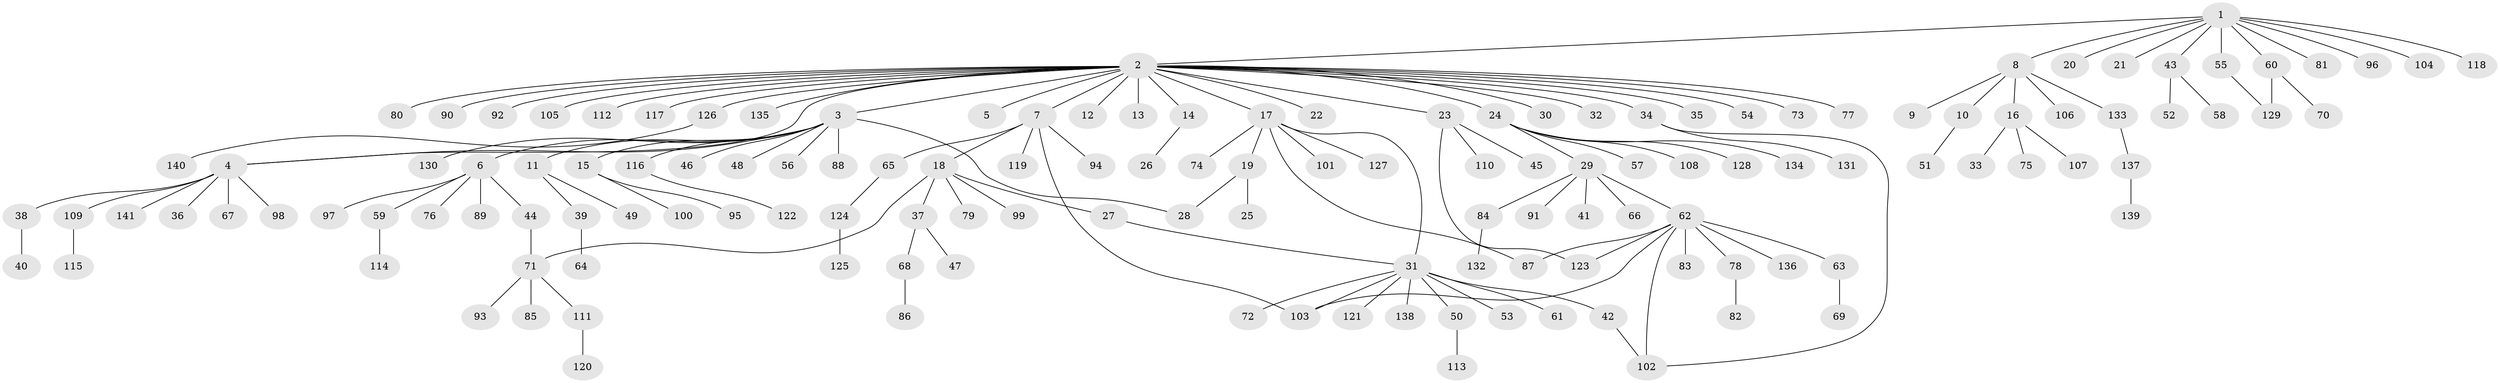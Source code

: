 // Generated by graph-tools (version 1.1) at 2025/11/02/27/25 16:11:09]
// undirected, 141 vertices, 151 edges
graph export_dot {
graph [start="1"]
  node [color=gray90,style=filled];
  1;
  2;
  3;
  4;
  5;
  6;
  7;
  8;
  9;
  10;
  11;
  12;
  13;
  14;
  15;
  16;
  17;
  18;
  19;
  20;
  21;
  22;
  23;
  24;
  25;
  26;
  27;
  28;
  29;
  30;
  31;
  32;
  33;
  34;
  35;
  36;
  37;
  38;
  39;
  40;
  41;
  42;
  43;
  44;
  45;
  46;
  47;
  48;
  49;
  50;
  51;
  52;
  53;
  54;
  55;
  56;
  57;
  58;
  59;
  60;
  61;
  62;
  63;
  64;
  65;
  66;
  67;
  68;
  69;
  70;
  71;
  72;
  73;
  74;
  75;
  76;
  77;
  78;
  79;
  80;
  81;
  82;
  83;
  84;
  85;
  86;
  87;
  88;
  89;
  90;
  91;
  92;
  93;
  94;
  95;
  96;
  97;
  98;
  99;
  100;
  101;
  102;
  103;
  104;
  105;
  106;
  107;
  108;
  109;
  110;
  111;
  112;
  113;
  114;
  115;
  116;
  117;
  118;
  119;
  120;
  121;
  122;
  123;
  124;
  125;
  126;
  127;
  128;
  129;
  130;
  131;
  132;
  133;
  134;
  135;
  136;
  137;
  138;
  139;
  140;
  141;
  1 -- 2;
  1 -- 8;
  1 -- 20;
  1 -- 21;
  1 -- 43;
  1 -- 55;
  1 -- 60;
  1 -- 81;
  1 -- 96;
  1 -- 104;
  1 -- 118;
  2 -- 3;
  2 -- 4;
  2 -- 5;
  2 -- 7;
  2 -- 12;
  2 -- 13;
  2 -- 14;
  2 -- 17;
  2 -- 22;
  2 -- 23;
  2 -- 24;
  2 -- 30;
  2 -- 32;
  2 -- 34;
  2 -- 35;
  2 -- 54;
  2 -- 73;
  2 -- 77;
  2 -- 80;
  2 -- 90;
  2 -- 92;
  2 -- 105;
  2 -- 112;
  2 -- 117;
  2 -- 126;
  2 -- 135;
  3 -- 4;
  3 -- 6;
  3 -- 11;
  3 -- 15;
  3 -- 28;
  3 -- 46;
  3 -- 48;
  3 -- 56;
  3 -- 88;
  3 -- 116;
  3 -- 130;
  4 -- 36;
  4 -- 38;
  4 -- 67;
  4 -- 98;
  4 -- 109;
  4 -- 141;
  6 -- 44;
  6 -- 59;
  6 -- 76;
  6 -- 89;
  6 -- 97;
  7 -- 18;
  7 -- 65;
  7 -- 94;
  7 -- 103;
  7 -- 119;
  8 -- 9;
  8 -- 10;
  8 -- 16;
  8 -- 106;
  8 -- 133;
  10 -- 51;
  11 -- 39;
  11 -- 49;
  14 -- 26;
  15 -- 95;
  15 -- 100;
  16 -- 33;
  16 -- 75;
  16 -- 107;
  17 -- 19;
  17 -- 31;
  17 -- 74;
  17 -- 87;
  17 -- 101;
  17 -- 127;
  18 -- 27;
  18 -- 37;
  18 -- 71;
  18 -- 79;
  18 -- 99;
  19 -- 25;
  19 -- 28;
  23 -- 45;
  23 -- 110;
  23 -- 123;
  24 -- 29;
  24 -- 57;
  24 -- 108;
  24 -- 128;
  24 -- 134;
  27 -- 31;
  29 -- 41;
  29 -- 62;
  29 -- 66;
  29 -- 84;
  29 -- 91;
  31 -- 42;
  31 -- 50;
  31 -- 53;
  31 -- 61;
  31 -- 72;
  31 -- 103;
  31 -- 121;
  31 -- 138;
  34 -- 102;
  34 -- 131;
  37 -- 47;
  37 -- 68;
  38 -- 40;
  39 -- 64;
  42 -- 102;
  43 -- 52;
  43 -- 58;
  44 -- 71;
  50 -- 113;
  55 -- 129;
  59 -- 114;
  60 -- 70;
  60 -- 129;
  62 -- 63;
  62 -- 78;
  62 -- 83;
  62 -- 87;
  62 -- 102;
  62 -- 103;
  62 -- 123;
  62 -- 136;
  63 -- 69;
  65 -- 124;
  68 -- 86;
  71 -- 85;
  71 -- 93;
  71 -- 111;
  78 -- 82;
  84 -- 132;
  109 -- 115;
  111 -- 120;
  116 -- 122;
  124 -- 125;
  126 -- 140;
  133 -- 137;
  137 -- 139;
}
